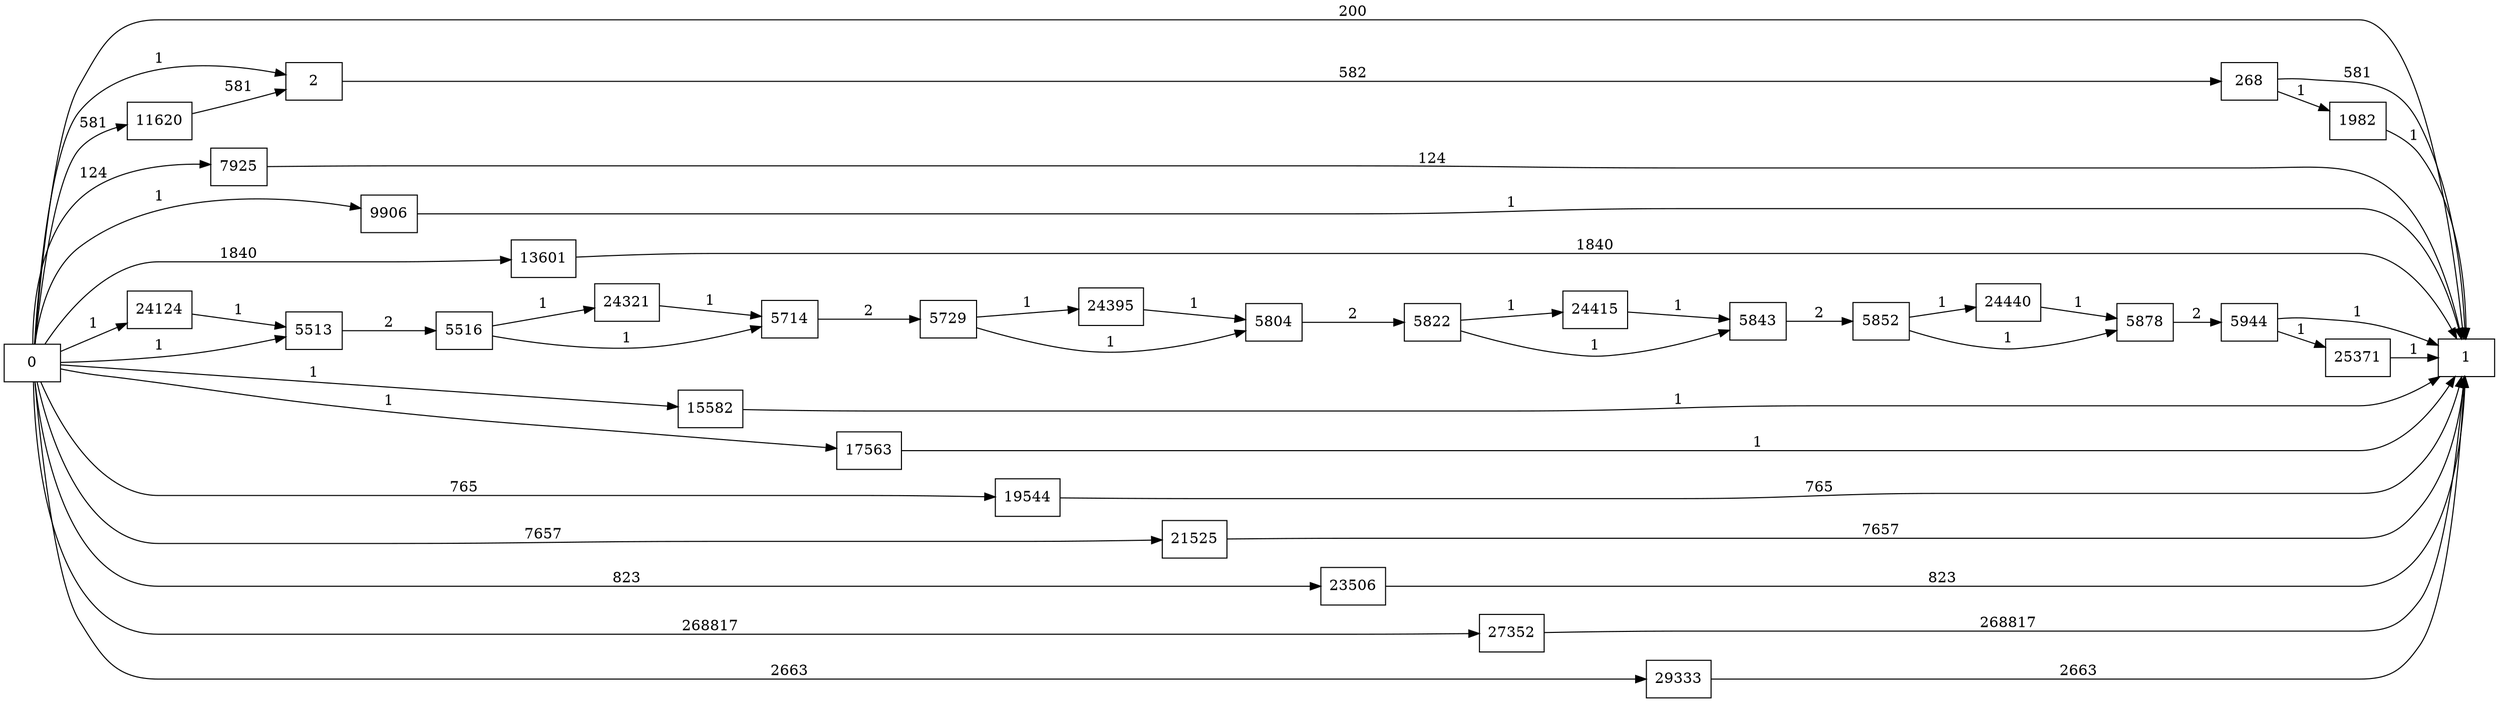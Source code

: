 digraph {
	graph [rankdir=LR]
	node [shape=rectangle]
	2 -> 268 [label=582]
	268 -> 1 [label=581]
	268 -> 1982 [label=1]
	1982 -> 1 [label=1]
	5513 -> 5516 [label=2]
	5516 -> 5714 [label=1]
	5516 -> 24321 [label=1]
	5714 -> 5729 [label=2]
	5729 -> 5804 [label=1]
	5729 -> 24395 [label=1]
	5804 -> 5822 [label=2]
	5822 -> 5843 [label=1]
	5822 -> 24415 [label=1]
	5843 -> 5852 [label=2]
	5852 -> 5878 [label=1]
	5852 -> 24440 [label=1]
	5878 -> 5944 [label=2]
	5944 -> 1 [label=1]
	5944 -> 25371 [label=1]
	7925 -> 1 [label=124]
	9906 -> 1 [label=1]
	11620 -> 2 [label=581]
	13601 -> 1 [label=1840]
	15582 -> 1 [label=1]
	17563 -> 1 [label=1]
	19544 -> 1 [label=765]
	21525 -> 1 [label=7657]
	23506 -> 1 [label=823]
	24124 -> 5513 [label=1]
	24321 -> 5714 [label=1]
	24395 -> 5804 [label=1]
	24415 -> 5843 [label=1]
	24440 -> 5878 [label=1]
	25371 -> 1 [label=1]
	27352 -> 1 [label=268817]
	29333 -> 1 [label=2663]
	0 -> 2 [label=1]
	0 -> 1 [label=200]
	0 -> 5513 [label=1]
	0 -> 7925 [label=124]
	0 -> 9906 [label=1]
	0 -> 11620 [label=581]
	0 -> 13601 [label=1840]
	0 -> 15582 [label=1]
	0 -> 17563 [label=1]
	0 -> 19544 [label=765]
	0 -> 21525 [label=7657]
	0 -> 23506 [label=823]
	0 -> 24124 [label=1]
	0 -> 27352 [label=268817]
	0 -> 29333 [label=2663]
}
